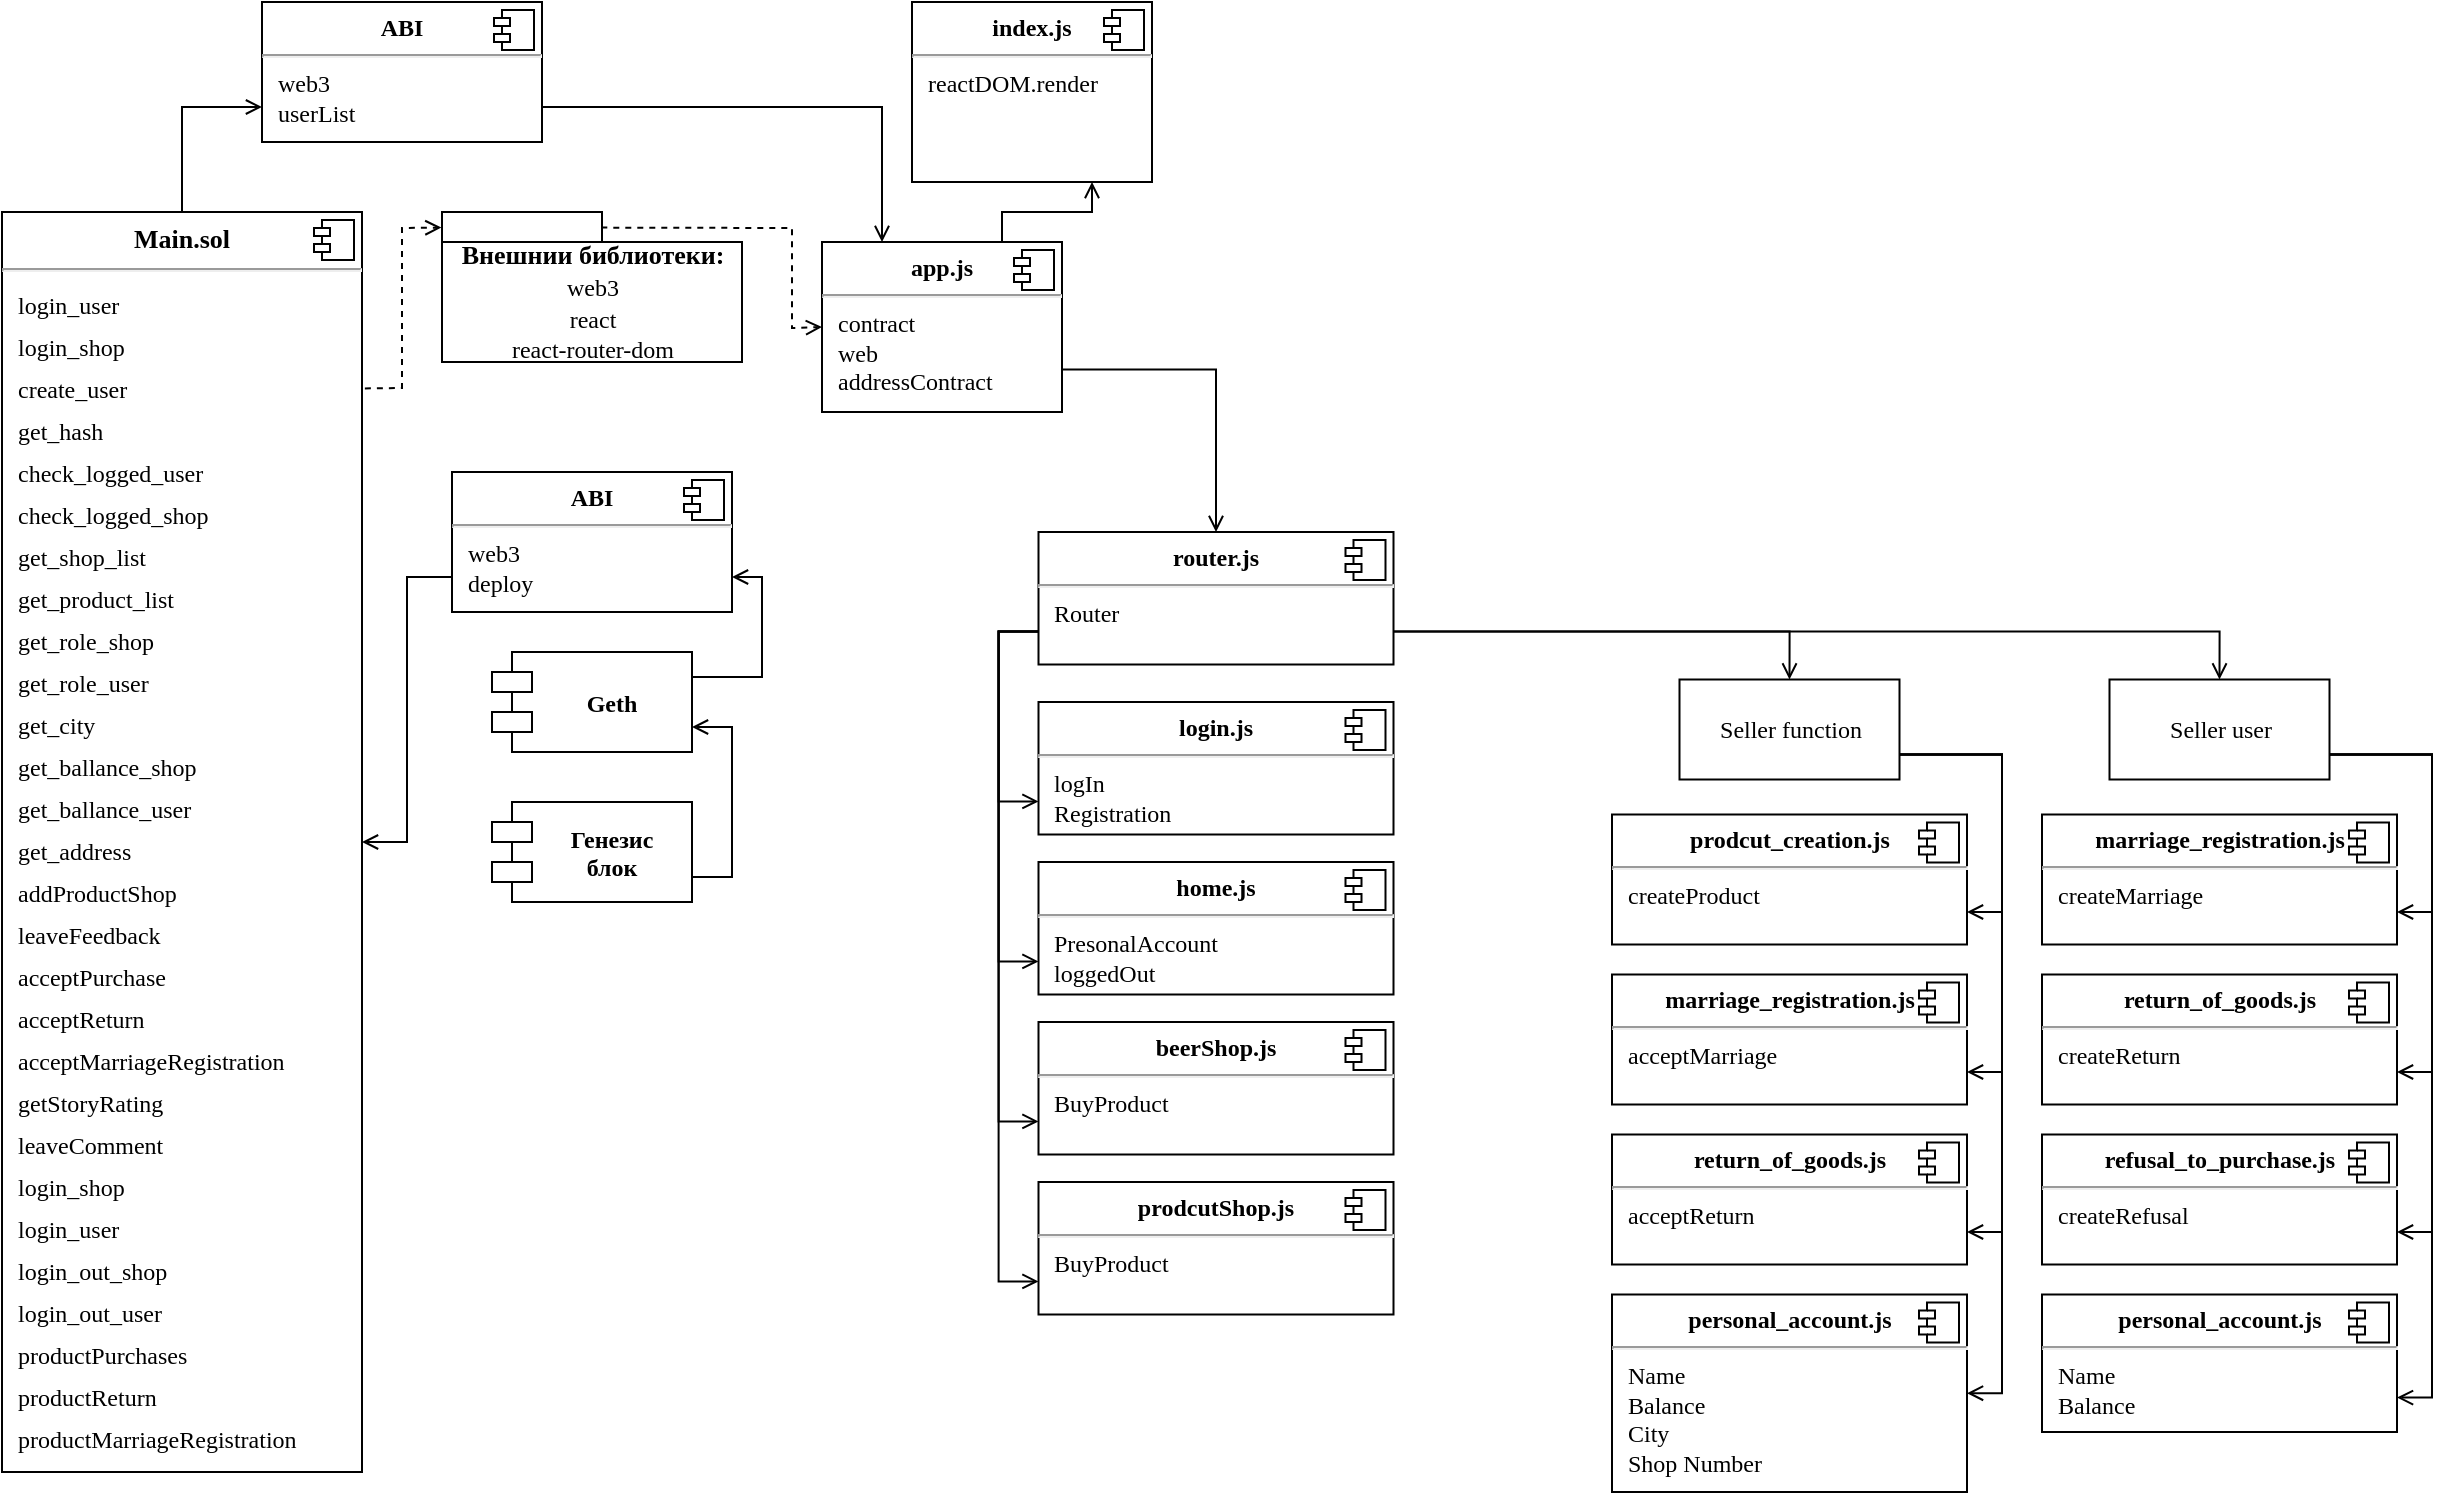 <mxfile version="20.8.16" type="device"><diagram id="BImuoFQRhVmRCB0Rpjhh" name="Страница 1"><mxGraphModel dx="1100" dy="1143" grid="0" gridSize="5" guides="1" tooltips="1" connect="1" arrows="1" fold="1" page="0" pageScale="1" pageWidth="827" pageHeight="1169" math="0" shadow="0"><root><mxCell id="0"/><mxCell id="1" parent="0"/><mxCell id="exkMxPZY7kPcSQDiUrft-162" style="edgeStyle=orthogonalEdgeStyle;rounded=0;orthogonalLoop=1;jettySize=auto;html=1;exitX=1;exitY=0.25;exitDx=0;exitDy=0;entryX=1;entryY=0.75;entryDx=0;entryDy=0;fontFamily=Times New Roman;fontSize=12;startArrow=none;startFill=0;endArrow=open;endFill=0;" parent="1" source="exkMxPZY7kPcSQDiUrft-7" target="exkMxPZY7kPcSQDiUrft-159" edge="1"><mxGeometry relative="1" as="geometry"><Array as="points"><mxPoint x="705" y="297"/><mxPoint x="705" y="247"/></Array></mxGeometry></mxCell><mxCell id="exkMxPZY7kPcSQDiUrft-7" value="Geth" style="shape=module;align=left;spacingLeft=20;align=center;verticalAlign=middle;fontFamily=Times New Roman;fontSize=12;fontStyle=1" parent="1" vertex="1"><mxGeometry x="570" y="285" width="100" height="50" as="geometry"/></mxCell><mxCell id="exkMxPZY7kPcSQDiUrft-161" style="edgeStyle=orthogonalEdgeStyle;rounded=0;orthogonalLoop=1;jettySize=auto;html=1;exitX=1;exitY=0.75;exitDx=0;exitDy=0;entryX=1;entryY=0.75;entryDx=0;entryDy=0;fontFamily=Times New Roman;fontSize=12;startArrow=none;startFill=0;endArrow=open;endFill=0;" parent="1" source="exkMxPZY7kPcSQDiUrft-8" target="exkMxPZY7kPcSQDiUrft-7" edge="1"><mxGeometry relative="1" as="geometry"/></mxCell><mxCell id="exkMxPZY7kPcSQDiUrft-8" value="Генезис&#10;блок" style="shape=module;align=left;spacingLeft=20;align=center;verticalAlign=middle;fontFamily=Times New Roman;fontSize=12;fontStyle=1" parent="1" vertex="1"><mxGeometry x="570" y="360" width="100" height="50" as="geometry"/></mxCell><mxCell id="exkMxPZY7kPcSQDiUrft-169" style="edgeStyle=orthogonalEdgeStyle;rounded=0;orthogonalLoop=1;jettySize=auto;html=1;exitX=0.5;exitY=0;exitDx=0;exitDy=0;entryX=0;entryY=0.75;entryDx=0;entryDy=0;fontFamily=Times New Roman;fontSize=12;startArrow=none;startFill=0;endArrow=open;endFill=0;" parent="1" source="exkMxPZY7kPcSQDiUrft-71" target="exkMxPZY7kPcSQDiUrft-166" edge="1"><mxGeometry relative="1" as="geometry"/></mxCell><mxCell id="exkMxPZY7kPcSQDiUrft-71" value="&lt;p style=&quot;text-align: center ; margin: 6px 0px 0px&quot;&gt;&lt;b&gt;Main.sol&lt;/b&gt;&lt;/p&gt;&lt;hr style=&quot;text-align: center&quot;&gt;&lt;p style=&quot;margin: 0px 0px 0px 8px ; font-size: 12px&quot;&gt;&lt;font style=&quot;font-size: 12px&quot;&gt;&lt;font style=&quot;font-family: &amp;#34;helvetica&amp;#34; ; font-size: 12px&quot;&gt;&lt;span lang=&quot;EN-US&quot; style=&quot;line-height: 21px ; font-family: &amp;#34;times new roman&amp;#34; , serif&quot;&gt;login&lt;/span&gt;&lt;span style=&quot;line-height: 21px ; font-family: &amp;#34;times new roman&amp;#34; , serif&quot;&gt;_&lt;/span&gt;&lt;span lang=&quot;EN-US&quot; style=&quot;line-height: 21px ; font-family: &amp;#34;times new roman&amp;#34; , serif&quot;&gt;user&lt;br&gt;&lt;/span&gt;&lt;/font&gt;&lt;/font&gt;&lt;span lang=&quot;EN-US&quot; style=&quot;line-height: 21px ; font-family: &amp;#34;times new roman&amp;#34; , serif&quot;&gt;&lt;span lang=&quot;EN-US&quot; style=&quot;line-height: 21px&quot;&gt;login&lt;/span&gt;&lt;span style=&quot;line-height: 21px&quot;&gt;_&lt;/span&gt;&lt;span lang=&quot;EN-US&quot; style=&quot;line-height: 21px&quot;&gt;shop&lt;br&gt;create_user&lt;br&gt;get_hash&lt;br&gt;check_logged_user&lt;br&gt;check_logged_shop&lt;br&gt;get_shop_list&lt;br&gt;get_product_list&lt;br&gt;get_role_shop&lt;br&gt;get_role_user&lt;br&gt;get_city&lt;br&gt;get_ballance_shop&lt;br&gt;get_ballance_user&lt;br&gt;&lt;/span&gt;&lt;span lang=&quot;EN-US&quot; style=&quot;line-height: 21px&quot;&gt;get_address&lt;br&gt;addProductShop&lt;br&gt;leaveFeedback&lt;br&gt;acceptPurchase&lt;br&gt;acceptReturn&lt;br&gt;acceptMarriageRegistration&lt;br&gt;getStoryRating&lt;br&gt;leaveComment&lt;br&gt;login_shop&lt;br&gt;login_user&lt;br&gt;login_out_shop&lt;br&gt;login_out_user&lt;br&gt;productPurchases&lt;br&gt;productReturn&lt;br&gt;&lt;span style=&quot;line-height: 21px&quot;&gt;productMarriageRegistration&lt;/span&gt;&lt;/span&gt;&lt;/span&gt;&lt;br&gt;&lt;/p&gt;" style="align=left;overflow=fill;html=1;dropTarget=0;fontFamily=Times New Roman;fontSize=13;" parent="1" vertex="1"><mxGeometry x="325" y="65" width="180" height="630" as="geometry"/></mxCell><mxCell id="exkMxPZY7kPcSQDiUrft-72" value="" style="shape=component;jettyWidth=8;jettyHeight=4;fontFamily=Times New Roman;fontSize=13;" parent="exkMxPZY7kPcSQDiUrft-71" vertex="1"><mxGeometry x="1" width="20" height="20" relative="1" as="geometry"><mxPoint x="-24" y="4" as="offset"/></mxGeometry></mxCell><mxCell id="exkMxPZY7kPcSQDiUrft-74" value="Внешнии библиотеки:&lt;br&gt;&lt;font style=&quot;font-size: 12px&quot;&gt;&lt;span style=&quot;font-weight: 400&quot;&gt;web3&lt;br&gt;&lt;/span&gt;&lt;span style=&quot;font-weight: normal&quot;&gt;react&lt;br&gt;react-router-dom&lt;/span&gt;&lt;/font&gt;" style="shape=folder;fontStyle=1;tabWidth=80;tabHeight=15;tabPosition=left;html=1;boundedLbl=1;fontFamily=Times New Roman;fontSize=13;" parent="1" vertex="1"><mxGeometry x="545" y="65" width="150" height="75" as="geometry"/></mxCell><mxCell id="exkMxPZY7kPcSQDiUrft-75" value="" style="endArrow=open;dashed=1;html=1;rounded=0;fontFamily=Times New Roman;fontSize=12;entryX=-0.002;entryY=0.104;entryDx=0;entryDy=0;entryPerimeter=0;exitX=1.008;exitY=0.14;exitDx=0;exitDy=0;exitPerimeter=0;startArrow=none;startFill=0;endFill=0;" parent="1" source="exkMxPZY7kPcSQDiUrft-71" target="exkMxPZY7kPcSQDiUrft-74" edge="1"><mxGeometry width="50" height="50" relative="1" as="geometry"><mxPoint x="630" y="170" as="sourcePoint"/><mxPoint x="525" y="90" as="targetPoint"/><Array as="points"><mxPoint x="525" y="153"/><mxPoint x="525" y="73"/></Array></mxGeometry></mxCell><mxCell id="exkMxPZY7kPcSQDiUrft-93" style="edgeStyle=orthogonalEdgeStyle;rounded=0;orthogonalLoop=1;jettySize=auto;html=1;exitX=1;exitY=0.75;exitDx=0;exitDy=0;entryX=0.5;entryY=0;entryDx=0;entryDy=0;fontFamily=Times New Roman;fontSize=12;startArrow=none;startFill=0;endArrow=open;endFill=0;" parent="1" source="exkMxPZY7kPcSQDiUrft-82" target="exkMxPZY7kPcSQDiUrft-88" edge="1"><mxGeometry relative="1" as="geometry"/></mxCell><mxCell id="exkMxPZY7kPcSQDiUrft-168" style="edgeStyle=orthogonalEdgeStyle;rounded=0;orthogonalLoop=1;jettySize=auto;html=1;exitX=0.75;exitY=0;exitDx=0;exitDy=0;entryX=0.75;entryY=1;entryDx=0;entryDy=0;fontFamily=Times New Roman;fontSize=12;startArrow=none;startFill=0;endArrow=open;endFill=0;" parent="1" source="exkMxPZY7kPcSQDiUrft-82" target="exkMxPZY7kPcSQDiUrft-85" edge="1"><mxGeometry relative="1" as="geometry"><Array as="points"><mxPoint x="825" y="65"/><mxPoint x="870" y="65"/></Array></mxGeometry></mxCell><mxCell id="exkMxPZY7kPcSQDiUrft-82" value="&lt;p style=&quot;margin: 0px ; margin-top: 6px ; text-align: center&quot;&gt;&lt;b&gt;app.js&lt;/b&gt;&lt;/p&gt;&lt;hr&gt;&lt;p style=&quot;margin: 0px ; margin-left: 8px&quot;&gt;contract&lt;/p&gt;&lt;p style=&quot;margin: 0px ; margin-left: 8px&quot;&gt;web&lt;/p&gt;&lt;p style=&quot;margin: 0px ; margin-left: 8px&quot;&gt;addressContract&lt;/p&gt;" style="align=left;overflow=fill;html=1;dropTarget=0;labelBackgroundColor=none;labelBorderColor=none;fontFamily=Times New Roman;fontSize=12;" parent="1" vertex="1"><mxGeometry x="735" y="80" width="120" height="85" as="geometry"/></mxCell><mxCell id="exkMxPZY7kPcSQDiUrft-83" value="" style="shape=component;jettyWidth=8;jettyHeight=4;labelBackgroundColor=none;labelBorderColor=none;fontFamily=Times New Roman;fontSize=12;html=1;" parent="exkMxPZY7kPcSQDiUrft-82" vertex="1"><mxGeometry x="1" width="20" height="20" relative="1" as="geometry"><mxPoint x="-24" y="4" as="offset"/></mxGeometry></mxCell><mxCell id="exkMxPZY7kPcSQDiUrft-84" value="" style="endArrow=open;dashed=1;html=1;rounded=0;fontFamily=Times New Roman;fontSize=12;exitX=0.531;exitY=0.104;exitDx=0;exitDy=0;exitPerimeter=0;entryX=0;entryY=0.5;entryDx=0;entryDy=0;startArrow=none;startFill=0;endFill=0;" parent="1" source="exkMxPZY7kPcSQDiUrft-74" target="exkMxPZY7kPcSQDiUrft-82" edge="1"><mxGeometry width="50" height="50" relative="1" as="geometry"><mxPoint x="730" y="115" as="sourcePoint"/><mxPoint x="780" y="65" as="targetPoint"/><Array as="points"><mxPoint x="720" y="73"/><mxPoint x="720" y="123"/></Array></mxGeometry></mxCell><mxCell id="exkMxPZY7kPcSQDiUrft-85" value="&lt;p style=&quot;margin: 0px ; margin-top: 6px ; text-align: center&quot;&gt;&lt;b&gt;index.js&lt;/b&gt;&lt;/p&gt;&lt;hr&gt;&lt;p style=&quot;margin: 0px ; margin-left: 8px&quot;&gt;reactDOM.render&lt;/p&gt;" style="align=left;overflow=fill;html=1;dropTarget=0;labelBackgroundColor=none;labelBorderColor=none;fontFamily=Times New Roman;fontSize=12;" parent="1" vertex="1"><mxGeometry x="780" y="-40" width="120" height="90" as="geometry"/></mxCell><mxCell id="exkMxPZY7kPcSQDiUrft-86" value="" style="shape=component;jettyWidth=8;jettyHeight=4;labelBackgroundColor=none;labelBorderColor=none;fontFamily=Times New Roman;fontSize=12;html=1;" parent="exkMxPZY7kPcSQDiUrft-85" vertex="1"><mxGeometry x="1" width="20" height="20" relative="1" as="geometry"><mxPoint x="-24" y="4" as="offset"/></mxGeometry></mxCell><mxCell id="exkMxPZY7kPcSQDiUrft-126" style="edgeStyle=orthogonalEdgeStyle;rounded=0;orthogonalLoop=1;jettySize=auto;html=1;exitX=1;exitY=0.75;exitDx=0;exitDy=0;entryX=0.5;entryY=0;entryDx=0;entryDy=0;fontFamily=Times New Roman;fontSize=12;startArrow=none;startFill=0;endArrow=open;endFill=0;" parent="1" source="exkMxPZY7kPcSQDiUrft-88" target="exkMxPZY7kPcSQDiUrft-121" edge="1"><mxGeometry relative="1" as="geometry"/></mxCell><mxCell id="exkMxPZY7kPcSQDiUrft-127" style="edgeStyle=orthogonalEdgeStyle;rounded=0;orthogonalLoop=1;jettySize=auto;html=1;exitX=1;exitY=0.75;exitDx=0;exitDy=0;entryX=0.5;entryY=0;entryDx=0;entryDy=0;fontFamily=Times New Roman;fontSize=12;startArrow=none;startFill=0;endArrow=open;endFill=0;" parent="1" source="exkMxPZY7kPcSQDiUrft-88" target="exkMxPZY7kPcSQDiUrft-98" edge="1"><mxGeometry relative="1" as="geometry"/></mxCell><mxCell id="exkMxPZY7kPcSQDiUrft-155" style="edgeStyle=orthogonalEdgeStyle;rounded=0;orthogonalLoop=1;jettySize=auto;html=1;exitX=0;exitY=0.75;exitDx=0;exitDy=0;entryX=0;entryY=0.75;entryDx=0;entryDy=0;fontFamily=Times New Roman;fontSize=12;startArrow=none;startFill=0;endArrow=open;endFill=0;" parent="1" source="exkMxPZY7kPcSQDiUrft-88" target="exkMxPZY7kPcSQDiUrft-147" edge="1"><mxGeometry relative="1" as="geometry"/></mxCell><mxCell id="exkMxPZY7kPcSQDiUrft-156" style="edgeStyle=orthogonalEdgeStyle;rounded=0;orthogonalLoop=1;jettySize=auto;html=1;exitX=0;exitY=0.75;exitDx=0;exitDy=0;entryX=0;entryY=0.75;entryDx=0;entryDy=0;fontFamily=Times New Roman;fontSize=12;startArrow=none;startFill=0;endArrow=open;endFill=0;" parent="1" source="exkMxPZY7kPcSQDiUrft-88" target="exkMxPZY7kPcSQDiUrft-149" edge="1"><mxGeometry relative="1" as="geometry"/></mxCell><mxCell id="exkMxPZY7kPcSQDiUrft-157" style="edgeStyle=orthogonalEdgeStyle;rounded=0;orthogonalLoop=1;jettySize=auto;html=1;exitX=0;exitY=0.75;exitDx=0;exitDy=0;entryX=0;entryY=0.75;entryDx=0;entryDy=0;fontFamily=Times New Roman;fontSize=12;startArrow=none;startFill=0;endArrow=open;endFill=0;" parent="1" source="exkMxPZY7kPcSQDiUrft-88" target="exkMxPZY7kPcSQDiUrft-151" edge="1"><mxGeometry relative="1" as="geometry"/></mxCell><mxCell id="exkMxPZY7kPcSQDiUrft-158" style="edgeStyle=orthogonalEdgeStyle;rounded=0;orthogonalLoop=1;jettySize=auto;html=1;exitX=0;exitY=0.75;exitDx=0;exitDy=0;entryX=0;entryY=0.75;entryDx=0;entryDy=0;fontFamily=Times New Roman;fontSize=12;startArrow=none;startFill=0;endArrow=open;endFill=0;" parent="1" source="exkMxPZY7kPcSQDiUrft-88" target="exkMxPZY7kPcSQDiUrft-153" edge="1"><mxGeometry relative="1" as="geometry"/></mxCell><mxCell id="exkMxPZY7kPcSQDiUrft-88" value="&lt;p style=&quot;margin: 0px ; margin-top: 6px ; text-align: center&quot;&gt;&lt;b&gt;router.js&lt;/b&gt;&lt;/p&gt;&lt;hr&gt;&lt;p style=&quot;margin: 0px ; margin-left: 8px&quot;&gt;Router&lt;/p&gt;" style="align=left;overflow=fill;html=1;dropTarget=0;labelBackgroundColor=none;labelBorderColor=none;fontFamily=Times New Roman;fontSize=12;" parent="1" vertex="1"><mxGeometry x="843.25" y="225" width="177.5" height="66.25" as="geometry"/></mxCell><mxCell id="exkMxPZY7kPcSQDiUrft-89" value="" style="shape=component;jettyWidth=8;jettyHeight=4;labelBackgroundColor=none;labelBorderColor=none;fontFamily=Times New Roman;fontSize=12;html=1;" parent="exkMxPZY7kPcSQDiUrft-88" vertex="1"><mxGeometry x="1" width="20" height="20" relative="1" as="geometry"><mxPoint x="-24" y="4" as="offset"/></mxGeometry></mxCell><mxCell id="exkMxPZY7kPcSQDiUrft-90" value="&lt;p style=&quot;margin: 0px ; margin-top: 6px ; text-align: center&quot;&gt;&lt;b&gt;prodcut_creation.js&lt;/b&gt;&lt;/p&gt;&lt;hr&gt;&lt;p style=&quot;margin: 0px ; margin-left: 8px&quot;&gt;createProduct&lt;/p&gt;" style="align=left;overflow=fill;html=1;dropTarget=0;labelBackgroundColor=none;labelBorderColor=none;fontFamily=Times New Roman;fontSize=12;" parent="1" vertex="1"><mxGeometry x="1130" y="366.25" width="177.5" height="65" as="geometry"/></mxCell><mxCell id="exkMxPZY7kPcSQDiUrft-91" value="" style="shape=component;jettyWidth=8;jettyHeight=4;labelBackgroundColor=none;labelBorderColor=none;fontFamily=Times New Roman;fontSize=12;html=1;" parent="exkMxPZY7kPcSQDiUrft-90" vertex="1"><mxGeometry x="1" width="20" height="20" relative="1" as="geometry"><mxPoint x="-24" y="4" as="offset"/></mxGeometry></mxCell><mxCell id="exkMxPZY7kPcSQDiUrft-95" value="&lt;p style=&quot;margin: 0px ; margin-top: 6px ; text-align: center&quot;&gt;&lt;b&gt;personal_account.js&lt;/b&gt;&lt;/p&gt;&lt;hr&gt;&lt;p style=&quot;margin: 0px ; margin-left: 8px&quot;&gt;Name&lt;/p&gt;&lt;p style=&quot;margin: 0px ; margin-left: 8px&quot;&gt;Balance&lt;/p&gt;&lt;p style=&quot;margin: 0px ; margin-left: 8px&quot;&gt;City&lt;/p&gt;&lt;p style=&quot;margin: 0px ; margin-left: 8px&quot;&gt;Shop Number&lt;/p&gt;" style="align=left;overflow=fill;html=1;dropTarget=0;labelBackgroundColor=none;labelBorderColor=none;fontFamily=Times New Roman;fontSize=12;" parent="1" vertex="1"><mxGeometry x="1130" y="606.25" width="177.5" height="98.75" as="geometry"/></mxCell><mxCell id="exkMxPZY7kPcSQDiUrft-96" value="" style="shape=component;jettyWidth=8;jettyHeight=4;labelBackgroundColor=none;labelBorderColor=none;fontFamily=Times New Roman;fontSize=12;html=1;" parent="exkMxPZY7kPcSQDiUrft-95" vertex="1"><mxGeometry x="1" width="20" height="20" relative="1" as="geometry"><mxPoint x="-24" y="4" as="offset"/></mxGeometry></mxCell><mxCell id="exkMxPZY7kPcSQDiUrft-143" style="edgeStyle=orthogonalEdgeStyle;rounded=0;orthogonalLoop=1;jettySize=auto;html=1;exitX=1;exitY=0.75;exitDx=0;exitDy=0;entryX=1;entryY=0.75;entryDx=0;entryDy=0;fontFamily=Times New Roman;fontSize=12;startArrow=none;startFill=0;endArrow=open;endFill=0;" parent="1" source="exkMxPZY7kPcSQDiUrft-98" target="exkMxPZY7kPcSQDiUrft-90" edge="1"><mxGeometry relative="1" as="geometry"><Array as="points"><mxPoint x="1325" y="336"/><mxPoint x="1325" y="415"/></Array></mxGeometry></mxCell><mxCell id="exkMxPZY7kPcSQDiUrft-144" style="edgeStyle=orthogonalEdgeStyle;rounded=0;orthogonalLoop=1;jettySize=auto;html=1;exitX=1;exitY=0.75;exitDx=0;exitDy=0;entryX=1;entryY=0.75;entryDx=0;entryDy=0;fontFamily=Times New Roman;fontSize=12;startArrow=none;startFill=0;endArrow=open;endFill=0;" parent="1" source="exkMxPZY7kPcSQDiUrft-98" target="exkMxPZY7kPcSQDiUrft-114" edge="1"><mxGeometry relative="1" as="geometry"><Array as="points"><mxPoint x="1325" y="336"/><mxPoint x="1325" y="495"/></Array></mxGeometry></mxCell><mxCell id="exkMxPZY7kPcSQDiUrft-145" style="edgeStyle=orthogonalEdgeStyle;rounded=0;orthogonalLoop=1;jettySize=auto;html=1;exitX=1;exitY=0.75;exitDx=0;exitDy=0;entryX=1;entryY=0.75;entryDx=0;entryDy=0;fontFamily=Times New Roman;fontSize=12;startArrow=none;startFill=0;endArrow=open;endFill=0;" parent="1" source="exkMxPZY7kPcSQDiUrft-98" target="exkMxPZY7kPcSQDiUrft-116" edge="1"><mxGeometry relative="1" as="geometry"><Array as="points"><mxPoint x="1325" y="336"/><mxPoint x="1325" y="575"/></Array></mxGeometry></mxCell><mxCell id="exkMxPZY7kPcSQDiUrft-146" style="edgeStyle=orthogonalEdgeStyle;rounded=0;orthogonalLoop=1;jettySize=auto;html=1;exitX=1;exitY=0.75;exitDx=0;exitDy=0;entryX=1;entryY=0.5;entryDx=0;entryDy=0;fontFamily=Times New Roman;fontSize=12;startArrow=none;startFill=0;endArrow=open;endFill=0;" parent="1" source="exkMxPZY7kPcSQDiUrft-98" target="exkMxPZY7kPcSQDiUrft-95" edge="1"><mxGeometry relative="1" as="geometry"><Array as="points"><mxPoint x="1325" y="336"/><mxPoint x="1325" y="656"/></Array></mxGeometry></mxCell><mxCell id="exkMxPZY7kPcSQDiUrft-98" value="Seller function" style="html=1;labelBackgroundColor=none;labelBorderColor=none;fontFamily=Times New Roman;fontSize=12;" parent="1" vertex="1"><mxGeometry x="1163.75" y="298.75" width="110" height="50" as="geometry"/></mxCell><mxCell id="exkMxPZY7kPcSQDiUrft-114" value="&lt;p style=&quot;margin: 0px ; margin-top: 6px ; text-align: center&quot;&gt;&lt;b&gt;marriage_registration.js&lt;/b&gt;&lt;br&gt;&lt;/p&gt;&lt;hr&gt;&lt;p style=&quot;margin: 0px ; margin-left: 8px&quot;&gt;acceptMarriage&lt;/p&gt;" style="align=left;overflow=fill;html=1;dropTarget=0;labelBackgroundColor=none;labelBorderColor=none;fontFamily=Times New Roman;fontSize=12;" parent="1" vertex="1"><mxGeometry x="1130" y="446.25" width="177.5" height="65" as="geometry"/></mxCell><mxCell id="exkMxPZY7kPcSQDiUrft-115" value="" style="shape=component;jettyWidth=8;jettyHeight=4;labelBackgroundColor=none;labelBorderColor=none;fontFamily=Times New Roman;fontSize=12;html=1;" parent="exkMxPZY7kPcSQDiUrft-114" vertex="1"><mxGeometry x="1" width="20" height="20" relative="1" as="geometry"><mxPoint x="-24" y="4" as="offset"/></mxGeometry></mxCell><mxCell id="exkMxPZY7kPcSQDiUrft-116" value="&lt;p style=&quot;margin: 0px ; margin-top: 6px ; text-align: center&quot;&gt;&lt;b&gt;return_of_goods.js&lt;/b&gt;&lt;br&gt;&lt;/p&gt;&lt;hr&gt;&lt;p style=&quot;margin: 0px ; margin-left: 8px&quot;&gt;acceptReturn&lt;/p&gt;" style="align=left;overflow=fill;html=1;dropTarget=0;labelBackgroundColor=none;labelBorderColor=none;fontFamily=Times New Roman;fontSize=12;" parent="1" vertex="1"><mxGeometry x="1130" y="526.25" width="177.5" height="65" as="geometry"/></mxCell><mxCell id="exkMxPZY7kPcSQDiUrft-117" value="" style="shape=component;jettyWidth=8;jettyHeight=4;labelBackgroundColor=none;labelBorderColor=none;fontFamily=Times New Roman;fontSize=12;html=1;" parent="exkMxPZY7kPcSQDiUrft-116" vertex="1"><mxGeometry x="1" width="20" height="20" relative="1" as="geometry"><mxPoint x="-24" y="4" as="offset"/></mxGeometry></mxCell><mxCell id="exkMxPZY7kPcSQDiUrft-139" style="edgeStyle=orthogonalEdgeStyle;rounded=0;orthogonalLoop=1;jettySize=auto;html=1;exitX=1;exitY=0.75;exitDx=0;exitDy=0;entryX=1;entryY=0.75;entryDx=0;entryDy=0;fontFamily=Times New Roman;fontSize=12;startArrow=none;startFill=0;endArrow=open;endFill=0;" parent="1" source="exkMxPZY7kPcSQDiUrft-121" target="exkMxPZY7kPcSQDiUrft-130" edge="1"><mxGeometry relative="1" as="geometry"><Array as="points"><mxPoint x="1540" y="336"/><mxPoint x="1540" y="415"/></Array></mxGeometry></mxCell><mxCell id="exkMxPZY7kPcSQDiUrft-140" style="edgeStyle=orthogonalEdgeStyle;rounded=0;orthogonalLoop=1;jettySize=auto;html=1;exitX=1;exitY=0.75;exitDx=0;exitDy=0;entryX=1;entryY=0.75;entryDx=0;entryDy=0;fontFamily=Times New Roman;fontSize=12;startArrow=none;startFill=0;endArrow=open;endFill=0;" parent="1" source="exkMxPZY7kPcSQDiUrft-121" target="exkMxPZY7kPcSQDiUrft-132" edge="1"><mxGeometry relative="1" as="geometry"><Array as="points"><mxPoint x="1540" y="336"/><mxPoint x="1540" y="495"/></Array></mxGeometry></mxCell><mxCell id="exkMxPZY7kPcSQDiUrft-141" style="edgeStyle=orthogonalEdgeStyle;rounded=0;orthogonalLoop=1;jettySize=auto;html=1;exitX=1;exitY=0.75;exitDx=0;exitDy=0;entryX=1;entryY=0.75;entryDx=0;entryDy=0;fontFamily=Times New Roman;fontSize=12;startArrow=none;startFill=0;endArrow=open;endFill=0;" parent="1" source="exkMxPZY7kPcSQDiUrft-121" target="exkMxPZY7kPcSQDiUrft-134" edge="1"><mxGeometry relative="1" as="geometry"><Array as="points"><mxPoint x="1540" y="336"/><mxPoint x="1540" y="575"/></Array></mxGeometry></mxCell><mxCell id="exkMxPZY7kPcSQDiUrft-142" style="edgeStyle=orthogonalEdgeStyle;rounded=0;orthogonalLoop=1;jettySize=auto;html=1;exitX=1;exitY=0.75;exitDx=0;exitDy=0;entryX=1;entryY=0.75;entryDx=0;entryDy=0;fontFamily=Times New Roman;fontSize=12;startArrow=none;startFill=0;endArrow=open;endFill=0;" parent="1" source="exkMxPZY7kPcSQDiUrft-121" target="exkMxPZY7kPcSQDiUrft-136" edge="1"><mxGeometry relative="1" as="geometry"><Array as="points"><mxPoint x="1540" y="336"/><mxPoint x="1540" y="658"/></Array></mxGeometry></mxCell><mxCell id="exkMxPZY7kPcSQDiUrft-121" value="Seller user" style="html=1;labelBackgroundColor=none;labelBorderColor=none;fontFamily=Times New Roman;fontSize=12;" parent="1" vertex="1"><mxGeometry x="1378.75" y="298.75" width="110" height="50" as="geometry"/></mxCell><mxCell id="exkMxPZY7kPcSQDiUrft-130" value="&lt;p style=&quot;margin: 0px ; margin-top: 6px ; text-align: center&quot;&gt;&lt;b&gt;marriage_registration.js&lt;/b&gt;&lt;br&gt;&lt;/p&gt;&lt;hr&gt;&lt;p style=&quot;margin: 0px ; margin-left: 8px&quot;&gt;createMarriage&lt;/p&gt;" style="align=left;overflow=fill;html=1;dropTarget=0;labelBackgroundColor=none;labelBorderColor=none;fontFamily=Times New Roman;fontSize=12;" parent="1" vertex="1"><mxGeometry x="1345" y="366.25" width="177.5" height="65" as="geometry"/></mxCell><mxCell id="exkMxPZY7kPcSQDiUrft-131" value="" style="shape=component;jettyWidth=8;jettyHeight=4;labelBackgroundColor=none;labelBorderColor=none;fontFamily=Times New Roman;fontSize=12;html=1;" parent="exkMxPZY7kPcSQDiUrft-130" vertex="1"><mxGeometry x="1" width="20" height="20" relative="1" as="geometry"><mxPoint x="-24" y="4" as="offset"/></mxGeometry></mxCell><mxCell id="exkMxPZY7kPcSQDiUrft-132" value="&lt;p style=&quot;margin: 0px ; margin-top: 6px ; text-align: center&quot;&gt;&lt;b&gt;return_of_goods.js&lt;/b&gt;&lt;br&gt;&lt;/p&gt;&lt;hr&gt;&lt;p style=&quot;margin: 0px ; margin-left: 8px&quot;&gt;createReturn&lt;/p&gt;" style="align=left;overflow=fill;html=1;dropTarget=0;labelBackgroundColor=none;labelBorderColor=none;fontFamily=Times New Roman;fontSize=12;" parent="1" vertex="1"><mxGeometry x="1345" y="446.25" width="177.5" height="65" as="geometry"/></mxCell><mxCell id="exkMxPZY7kPcSQDiUrft-133" value="" style="shape=component;jettyWidth=8;jettyHeight=4;labelBackgroundColor=none;labelBorderColor=none;fontFamily=Times New Roman;fontSize=12;html=1;" parent="exkMxPZY7kPcSQDiUrft-132" vertex="1"><mxGeometry x="1" width="20" height="20" relative="1" as="geometry"><mxPoint x="-24" y="4" as="offset"/></mxGeometry></mxCell><mxCell id="exkMxPZY7kPcSQDiUrft-134" value="&lt;p style=&quot;margin: 0px ; margin-top: 6px ; text-align: center&quot;&gt;&lt;b&gt;refusal_to_purchase.js&lt;/b&gt;&lt;br&gt;&lt;/p&gt;&lt;hr&gt;&lt;p style=&quot;margin: 0px ; margin-left: 8px&quot;&gt;createRefusal&lt;/p&gt;" style="align=left;overflow=fill;html=1;dropTarget=0;labelBackgroundColor=none;labelBorderColor=none;fontFamily=Times New Roman;fontSize=12;" parent="1" vertex="1"><mxGeometry x="1345" y="526.25" width="177.5" height="65" as="geometry"/></mxCell><mxCell id="exkMxPZY7kPcSQDiUrft-135" value="" style="shape=component;jettyWidth=8;jettyHeight=4;labelBackgroundColor=none;labelBorderColor=none;fontFamily=Times New Roman;fontSize=12;html=1;" parent="exkMxPZY7kPcSQDiUrft-134" vertex="1"><mxGeometry x="1" width="20" height="20" relative="1" as="geometry"><mxPoint x="-24" y="4" as="offset"/></mxGeometry></mxCell><mxCell id="exkMxPZY7kPcSQDiUrft-136" value="&lt;p style=&quot;margin: 0px ; margin-top: 6px ; text-align: center&quot;&gt;&lt;b&gt;personal_account.js&lt;/b&gt;&lt;/p&gt;&lt;hr&gt;&lt;p style=&quot;margin: 0px ; margin-left: 8px&quot;&gt;Name&lt;/p&gt;&lt;p style=&quot;margin: 0px ; margin-left: 8px&quot;&gt;Balance&lt;/p&gt;" style="align=left;overflow=fill;html=1;dropTarget=0;labelBackgroundColor=none;labelBorderColor=none;fontFamily=Times New Roman;fontSize=12;" parent="1" vertex="1"><mxGeometry x="1345" y="606.25" width="177.5" height="68.75" as="geometry"/></mxCell><mxCell id="exkMxPZY7kPcSQDiUrft-137" value="" style="shape=component;jettyWidth=8;jettyHeight=4;labelBackgroundColor=none;labelBorderColor=none;fontFamily=Times New Roman;fontSize=12;html=1;" parent="exkMxPZY7kPcSQDiUrft-136" vertex="1"><mxGeometry x="1" width="20" height="20" relative="1" as="geometry"><mxPoint x="-24" y="4" as="offset"/></mxGeometry></mxCell><mxCell id="exkMxPZY7kPcSQDiUrft-147" value="&lt;p style=&quot;margin: 0px ; margin-top: 6px ; text-align: center&quot;&gt;&lt;b&gt;login.js&lt;/b&gt;&lt;/p&gt;&lt;hr&gt;&lt;p style=&quot;margin: 0px ; margin-left: 8px&quot;&gt;logIn&lt;/p&gt;&lt;p style=&quot;margin: 0px ; margin-left: 8px&quot;&gt;Registration&lt;/p&gt;" style="align=left;overflow=fill;html=1;dropTarget=0;labelBackgroundColor=none;labelBorderColor=none;fontFamily=Times New Roman;fontSize=12;" parent="1" vertex="1"><mxGeometry x="843.25" y="310" width="177.5" height="66.25" as="geometry"/></mxCell><mxCell id="exkMxPZY7kPcSQDiUrft-148" value="" style="shape=component;jettyWidth=8;jettyHeight=4;labelBackgroundColor=none;labelBorderColor=none;fontFamily=Times New Roman;fontSize=12;html=1;" parent="exkMxPZY7kPcSQDiUrft-147" vertex="1"><mxGeometry x="1" width="20" height="20" relative="1" as="geometry"><mxPoint x="-24" y="4" as="offset"/></mxGeometry></mxCell><mxCell id="exkMxPZY7kPcSQDiUrft-149" value="&lt;p style=&quot;margin: 0px ; margin-top: 6px ; text-align: center&quot;&gt;&lt;b&gt;home.js&lt;/b&gt;&lt;/p&gt;&lt;hr&gt;&lt;p style=&quot;margin: 0px ; margin-left: 8px&quot;&gt;PresonalAccount&lt;/p&gt;&lt;p style=&quot;margin: 0px ; margin-left: 8px&quot;&gt;loggedOut&lt;/p&gt;" style="align=left;overflow=fill;html=1;dropTarget=0;labelBackgroundColor=none;labelBorderColor=none;fontFamily=Times New Roman;fontSize=12;" parent="1" vertex="1"><mxGeometry x="843.25" y="390" width="177.5" height="66.25" as="geometry"/></mxCell><mxCell id="exkMxPZY7kPcSQDiUrft-150" value="" style="shape=component;jettyWidth=8;jettyHeight=4;labelBackgroundColor=none;labelBorderColor=none;fontFamily=Times New Roman;fontSize=12;html=1;" parent="exkMxPZY7kPcSQDiUrft-149" vertex="1"><mxGeometry x="1" width="20" height="20" relative="1" as="geometry"><mxPoint x="-24" y="4" as="offset"/></mxGeometry></mxCell><mxCell id="exkMxPZY7kPcSQDiUrft-151" value="&lt;p style=&quot;margin: 0px ; margin-top: 6px ; text-align: center&quot;&gt;&lt;b&gt;beerShop.js&lt;/b&gt;&lt;/p&gt;&lt;hr&gt;&lt;p style=&quot;margin: 0px ; margin-left: 8px&quot;&gt;BuyProduct&lt;/p&gt;" style="align=left;overflow=fill;html=1;dropTarget=0;labelBackgroundColor=none;labelBorderColor=none;fontFamily=Times New Roman;fontSize=12;" parent="1" vertex="1"><mxGeometry x="843.25" y="470" width="177.5" height="66.25" as="geometry"/></mxCell><mxCell id="exkMxPZY7kPcSQDiUrft-152" value="" style="shape=component;jettyWidth=8;jettyHeight=4;labelBackgroundColor=none;labelBorderColor=none;fontFamily=Times New Roman;fontSize=12;html=1;" parent="exkMxPZY7kPcSQDiUrft-151" vertex="1"><mxGeometry x="1" width="20" height="20" relative="1" as="geometry"><mxPoint x="-24" y="4" as="offset"/></mxGeometry></mxCell><mxCell id="exkMxPZY7kPcSQDiUrft-153" value="&lt;p style=&quot;margin: 0px ; margin-top: 6px ; text-align: center&quot;&gt;&lt;b&gt;prodcutShop.js&lt;/b&gt;&lt;/p&gt;&lt;hr&gt;&lt;p style=&quot;margin: 0px ; margin-left: 8px&quot;&gt;BuyProduct&lt;/p&gt;" style="align=left;overflow=fill;html=1;dropTarget=0;labelBackgroundColor=none;labelBorderColor=none;fontFamily=Times New Roman;fontSize=12;" parent="1" vertex="1"><mxGeometry x="843.25" y="550" width="177.5" height="66.25" as="geometry"/></mxCell><mxCell id="exkMxPZY7kPcSQDiUrft-154" value="" style="shape=component;jettyWidth=8;jettyHeight=4;labelBackgroundColor=none;labelBorderColor=none;fontFamily=Times New Roman;fontSize=12;html=1;" parent="exkMxPZY7kPcSQDiUrft-153" vertex="1"><mxGeometry x="1" width="20" height="20" relative="1" as="geometry"><mxPoint x="-24" y="4" as="offset"/></mxGeometry></mxCell><mxCell id="exkMxPZY7kPcSQDiUrft-163" style="edgeStyle=orthogonalEdgeStyle;rounded=0;orthogonalLoop=1;jettySize=auto;html=1;exitX=0;exitY=0.75;exitDx=0;exitDy=0;fontFamily=Times New Roman;fontSize=12;startArrow=none;startFill=0;endArrow=open;endFill=0;" parent="1" source="exkMxPZY7kPcSQDiUrft-159" target="exkMxPZY7kPcSQDiUrft-71" edge="1"><mxGeometry relative="1" as="geometry"/></mxCell><mxCell id="exkMxPZY7kPcSQDiUrft-159" value="&lt;p style=&quot;margin: 0px ; margin-top: 6px ; text-align: center&quot;&gt;&lt;b&gt;ABI&lt;/b&gt;&lt;/p&gt;&lt;hr&gt;&lt;p style=&quot;margin: 0px ; margin-left: 8px&quot;&gt;web3&lt;/p&gt;&lt;p style=&quot;margin: 0px ; margin-left: 8px&quot;&gt;deploy&lt;/p&gt;" style="align=left;overflow=fill;html=1;dropTarget=0;labelBackgroundColor=none;labelBorderColor=none;fontFamily=Times New Roman;fontSize=12;aspect=fixed;" parent="1" vertex="1"><mxGeometry x="550" y="195" width="140" height="70" as="geometry"/></mxCell><mxCell id="exkMxPZY7kPcSQDiUrft-160" value="" style="shape=component;jettyWidth=8;jettyHeight=4;labelBackgroundColor=none;labelBorderColor=none;fontFamily=Times New Roman;fontSize=12;html=1;" parent="exkMxPZY7kPcSQDiUrft-159" vertex="1"><mxGeometry x="1" width="20" height="20" relative="1" as="geometry"><mxPoint x="-24" y="4" as="offset"/></mxGeometry></mxCell><mxCell id="exkMxPZY7kPcSQDiUrft-170" style="edgeStyle=orthogonalEdgeStyle;rounded=0;orthogonalLoop=1;jettySize=auto;html=1;exitX=1;exitY=0.75;exitDx=0;exitDy=0;entryX=0.25;entryY=0;entryDx=0;entryDy=0;fontFamily=Times New Roman;fontSize=12;startArrow=none;startFill=0;endArrow=open;endFill=0;" parent="1" source="exkMxPZY7kPcSQDiUrft-166" target="exkMxPZY7kPcSQDiUrft-82" edge="1"><mxGeometry relative="1" as="geometry"/></mxCell><mxCell id="exkMxPZY7kPcSQDiUrft-166" value="&lt;p style=&quot;margin: 0px ; margin-top: 6px ; text-align: center&quot;&gt;&lt;b&gt;ABI&lt;/b&gt;&lt;/p&gt;&lt;hr&gt;&lt;p style=&quot;margin: 0px ; margin-left: 8px&quot;&gt;web3&lt;/p&gt;&lt;p style=&quot;margin: 0px ; margin-left: 8px&quot;&gt;userList&lt;/p&gt;" style="align=left;overflow=fill;html=1;dropTarget=0;labelBackgroundColor=none;labelBorderColor=none;fontFamily=Times New Roman;fontSize=12;aspect=fixed;" parent="1" vertex="1"><mxGeometry x="455" y="-40" width="140" height="70" as="geometry"/></mxCell><mxCell id="exkMxPZY7kPcSQDiUrft-167" value="" style="shape=component;jettyWidth=8;jettyHeight=4;labelBackgroundColor=none;labelBorderColor=none;fontFamily=Times New Roman;fontSize=12;html=1;" parent="exkMxPZY7kPcSQDiUrft-166" vertex="1"><mxGeometry x="1" width="20" height="20" relative="1" as="geometry"><mxPoint x="-24" y="4" as="offset"/></mxGeometry></mxCell></root></mxGraphModel></diagram></mxfile>